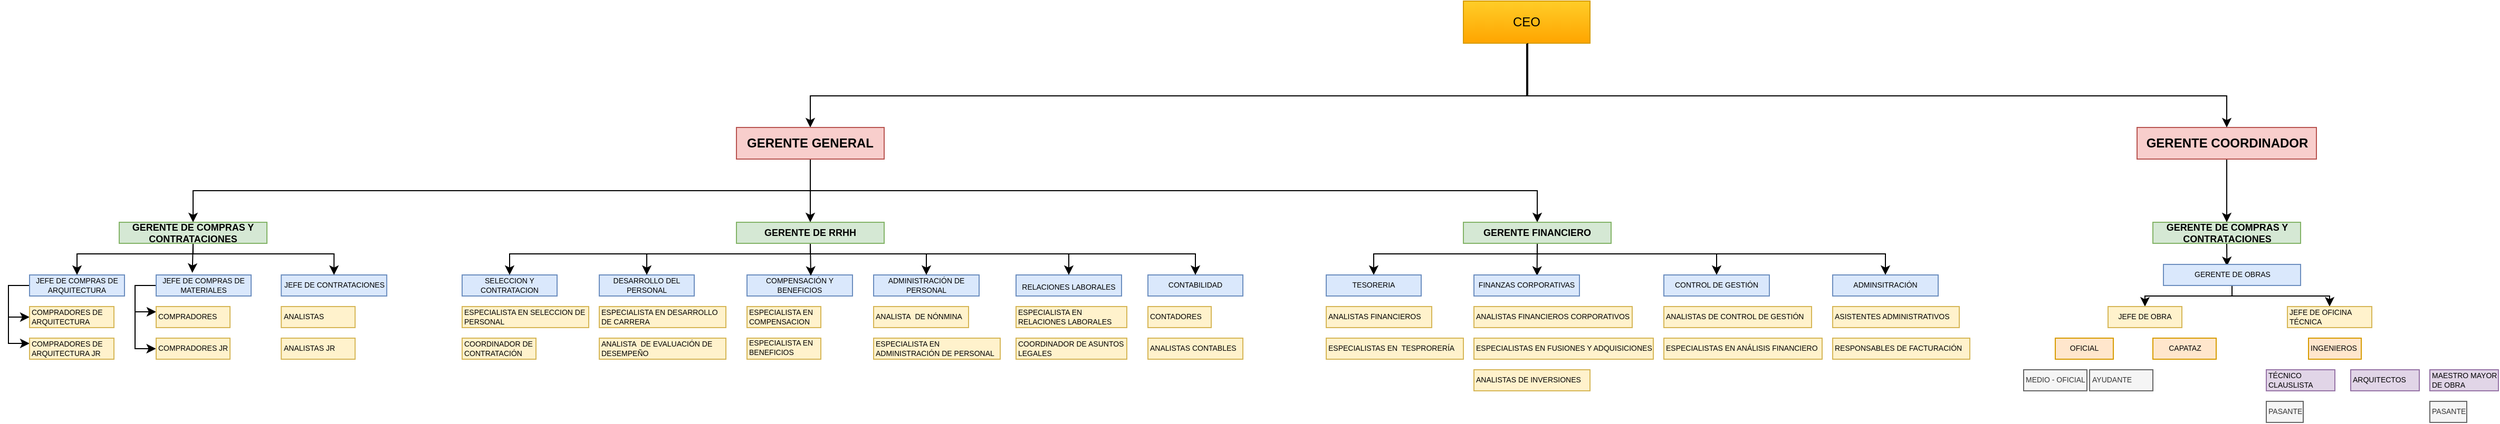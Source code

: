 <mxfile version="21.1.8" type="github">
  <diagram name="Página-1" id="nv5Yr2998YmF79Q2P6Mi">
    <mxGraphModel dx="2919" dy="902" grid="1" gridSize="10" guides="1" tooltips="1" connect="1" arrows="1" fold="1" page="1" pageScale="1" pageWidth="1169" pageHeight="827" math="0" shadow="0">
      <root>
        <mxCell id="0" />
        <mxCell id="1" parent="0" />
        <mxCell id="Y3jGNLzNcSAmYx73lSCt-1" style="edgeStyle=orthogonalEdgeStyle;rounded=0;orthogonalLoop=1;jettySize=auto;html=1;exitX=0.5;exitY=1;exitDx=0;exitDy=0;entryX=0.5;entryY=0;entryDx=0;entryDy=0;" parent="1" source="Y3jGNLzNcSAmYx73lSCt-3" target="Y3jGNLzNcSAmYx73lSCt-7" edge="1">
          <mxGeometry relative="1" as="geometry">
            <mxPoint x="580" y="120" as="sourcePoint" />
            <mxPoint x="90" y="40" as="targetPoint" />
            <Array as="points">
              <mxPoint x="779" y="100" />
              <mxPoint x="100" y="100" />
            </Array>
          </mxGeometry>
        </mxCell>
        <mxCell id="Y3jGNLzNcSAmYx73lSCt-3" value="CEO" style="rounded=0;whiteSpace=wrap;html=1;fillColor=#ffcd28;gradientColor=#ffa500;strokeColor=#d79b00;" parent="1" vertex="1">
          <mxGeometry x="719" y="10" width="120" height="40" as="geometry" />
        </mxCell>
        <mxCell id="Y3jGNLzNcSAmYx73lSCt-121" style="edgeStyle=orthogonalEdgeStyle;rounded=0;orthogonalLoop=1;jettySize=auto;html=1;exitX=0.5;exitY=1;exitDx=0;exitDy=0;entryX=0.5;entryY=0;entryDx=0;entryDy=0;" parent="1" source="Y3jGNLzNcSAmYx73lSCt-5" target="Y3jGNLzNcSAmYx73lSCt-79" edge="1">
          <mxGeometry relative="1" as="geometry" />
        </mxCell>
        <mxCell id="Y3jGNLzNcSAmYx73lSCt-5" value="GERENTE COORDINADOR" style="rounded=0;whiteSpace=wrap;html=1;fillColor=#f8cecc;strokeColor=#b85450;fontStyle=1;" parent="1" vertex="1">
          <mxGeometry x="1357.5" y="130" width="170" height="30" as="geometry" />
        </mxCell>
        <mxCell id="Y3jGNLzNcSAmYx73lSCt-99" value="" style="edgeStyle=orthogonalEdgeStyle;rounded=0;hachureGap=4;orthogonalLoop=1;jettySize=auto;html=1;fontFamily=Architects Daughter;fontSource=https%3A%2F%2Ffonts.googleapis.com%2Fcss%3Ffamily%3DArchitects%2BDaughter;fontSize=16;" parent="1" source="Y3jGNLzNcSAmYx73lSCt-7" target="Y3jGNLzNcSAmYx73lSCt-39" edge="1">
          <mxGeometry relative="1" as="geometry" />
        </mxCell>
        <mxCell id="Y3jGNLzNcSAmYx73lSCt-101" style="edgeStyle=orthogonalEdgeStyle;rounded=0;hachureGap=4;orthogonalLoop=1;jettySize=auto;html=1;exitX=0.5;exitY=1;exitDx=0;exitDy=0;entryX=0.5;entryY=0;entryDx=0;entryDy=0;fontFamily=Architects Daughter;fontSource=https%3A%2F%2Ffonts.googleapis.com%2Fcss%3Ffamily%3DArchitects%2BDaughter;fontSize=16;" parent="1" source="Y3jGNLzNcSAmYx73lSCt-7" target="Y3jGNLzNcSAmYx73lSCt-9" edge="1">
          <mxGeometry relative="1" as="geometry">
            <Array as="points">
              <mxPoint x="100" y="190" />
              <mxPoint x="789" y="190" />
            </Array>
          </mxGeometry>
        </mxCell>
        <mxCell id="Y3jGNLzNcSAmYx73lSCt-102" style="edgeStyle=orthogonalEdgeStyle;rounded=0;hachureGap=4;orthogonalLoop=1;jettySize=auto;html=1;exitX=0.5;exitY=1;exitDx=0;exitDy=0;entryX=0.5;entryY=0;entryDx=0;entryDy=0;fontFamily=Architects Daughter;fontSource=https%3A%2F%2Ffonts.googleapis.com%2Fcss%3Ffamily%3DArchitects%2BDaughter;fontSize=16;" parent="1" source="Y3jGNLzNcSAmYx73lSCt-7" target="Y3jGNLzNcSAmYx73lSCt-48" edge="1">
          <mxGeometry relative="1" as="geometry">
            <Array as="points">
              <mxPoint x="100" y="190" />
              <mxPoint x="-485" y="190" />
            </Array>
          </mxGeometry>
        </mxCell>
        <mxCell id="Y3jGNLzNcSAmYx73lSCt-7" value="&lt;font style=&quot;font-size: 12px;&quot;&gt;GERENTE GENERAL&lt;/font&gt;" style="rounded=0;whiteSpace=wrap;html=1;fillColor=#f8cecc;strokeColor=#b85450;fontStyle=1;fontSize=12;" parent="1" vertex="1">
          <mxGeometry x="30" y="130" width="140" height="30" as="geometry" />
        </mxCell>
        <mxCell id="Y3jGNLzNcSAmYx73lSCt-113" style="edgeStyle=orthogonalEdgeStyle;rounded=0;hachureGap=4;orthogonalLoop=1;jettySize=auto;html=1;exitX=0.5;exitY=1;exitDx=0;exitDy=0;entryX=0.598;entryY=0.041;entryDx=0;entryDy=0;entryPerimeter=0;fontFamily=Architects Daughter;fontSource=https%3A%2F%2Ffonts.googleapis.com%2Fcss%3Ffamily%3DArchitects%2BDaughter;fontSize=16;" parent="1" source="Y3jGNLzNcSAmYx73lSCt-9" target="Y3jGNLzNcSAmYx73lSCt-14" edge="1">
          <mxGeometry relative="1" as="geometry" />
        </mxCell>
        <mxCell id="Y3jGNLzNcSAmYx73lSCt-114" style="edgeStyle=orthogonalEdgeStyle;rounded=0;hachureGap=4;orthogonalLoop=1;jettySize=auto;html=1;exitX=0.5;exitY=1;exitDx=0;exitDy=0;entryX=0.5;entryY=0;entryDx=0;entryDy=0;fontFamily=Architects Daughter;fontSource=https%3A%2F%2Ffonts.googleapis.com%2Fcss%3Ffamily%3DArchitects%2BDaughter;fontSize=16;" parent="1" source="Y3jGNLzNcSAmYx73lSCt-9" target="Y3jGNLzNcSAmYx73lSCt-11" edge="1">
          <mxGeometry relative="1" as="geometry">
            <Array as="points">
              <mxPoint x="789" y="250" />
              <mxPoint x="634" y="250" />
            </Array>
          </mxGeometry>
        </mxCell>
        <mxCell id="Y3jGNLzNcSAmYx73lSCt-115" style="edgeStyle=orthogonalEdgeStyle;rounded=0;hachureGap=4;orthogonalLoop=1;jettySize=auto;html=1;exitX=0.5;exitY=1;exitDx=0;exitDy=0;entryX=0.5;entryY=0;entryDx=0;entryDy=0;fontFamily=Architects Daughter;fontSource=https%3A%2F%2Ffonts.googleapis.com%2Fcss%3Ffamily%3DArchitects%2BDaughter;fontSize=16;" parent="1" source="Y3jGNLzNcSAmYx73lSCt-9" target="Y3jGNLzNcSAmYx73lSCt-20" edge="1">
          <mxGeometry relative="1" as="geometry">
            <Array as="points">
              <mxPoint x="789" y="250" />
              <mxPoint x="959" y="250" />
            </Array>
          </mxGeometry>
        </mxCell>
        <mxCell id="Y3jGNLzNcSAmYx73lSCt-116" style="edgeStyle=orthogonalEdgeStyle;rounded=0;hachureGap=4;orthogonalLoop=1;jettySize=auto;html=1;exitX=0.5;exitY=1;exitDx=0;exitDy=0;entryX=0.5;entryY=0;entryDx=0;entryDy=0;fontFamily=Architects Daughter;fontSource=https%3A%2F%2Ffonts.googleapis.com%2Fcss%3Ffamily%3DArchitects%2BDaughter;fontSize=16;" parent="1" source="Y3jGNLzNcSAmYx73lSCt-9" target="Y3jGNLzNcSAmYx73lSCt-21" edge="1">
          <mxGeometry relative="1" as="geometry">
            <Array as="points">
              <mxPoint x="789" y="250" />
              <mxPoint x="1119" y="250" />
            </Array>
          </mxGeometry>
        </mxCell>
        <mxCell id="Y3jGNLzNcSAmYx73lSCt-9" value="&lt;font style=&quot;font-size: 9px;&quot;&gt;GERENTE FINANCIERO&lt;/font&gt;" style="rounded=0;whiteSpace=wrap;html=1;fontStyle=1;fillColor=#d5e8d4;strokeColor=#82b366;fontSize=9;" parent="1" vertex="1">
          <mxGeometry x="719" y="220" width="140" height="20" as="geometry" />
        </mxCell>
        <mxCell id="Y3jGNLzNcSAmYx73lSCt-10" value="&lt;font style=&quot;font-size: 7px;&quot;&gt;CONTABILIDAD&lt;/font&gt;" style="rounded=0;whiteSpace=wrap;html=1;fontSize=7;fillColor=#dae8fc;strokeColor=#6c8ebf;" parent="1" vertex="1">
          <mxGeometry x="420" y="270" width="90" height="20" as="geometry" />
        </mxCell>
        <mxCell id="Y3jGNLzNcSAmYx73lSCt-11" value="&lt;font style=&quot;font-size: 7px;&quot;&gt;TESORERIA&lt;/font&gt;" style="rounded=0;whiteSpace=wrap;html=1;verticalAlign=middle;fontSize=7;fillColor=#dae8fc;strokeColor=#6c8ebf;" parent="1" vertex="1">
          <mxGeometry x="589" y="270" width="90" height="20" as="geometry" />
        </mxCell>
        <mxCell id="Y3jGNLzNcSAmYx73lSCt-12" value="&lt;font style=&quot;font-size: 7px;&quot;&gt;ANALISTAS FINANCIEROS&lt;/font&gt;" style="rounded=0;whiteSpace=wrap;html=1;align=left;verticalAlign=middle;fontSize=7;fillColor=#fff2cc;strokeColor=#d6b656;" parent="1" vertex="1">
          <mxGeometry x="589" y="300" width="100" height="20" as="geometry" />
        </mxCell>
        <mxCell id="Y3jGNLzNcSAmYx73lSCt-13" value="&lt;span style=&quot;font-size: 7px;&quot;&gt;ESPECIALISTAS EN&amp;nbsp; TESPRORERÍA&lt;/span&gt;" style="rounded=0;whiteSpace=wrap;html=1;align=left;verticalAlign=middle;fontSize=7;fillColor=#fff2cc;strokeColor=#d6b656;" parent="1" vertex="1">
          <mxGeometry x="589" y="330" width="130" height="20" as="geometry" />
        </mxCell>
        <mxCell id="Y3jGNLzNcSAmYx73lSCt-14" value="&lt;font style=&quot;font-size: 7px;&quot;&gt;FINANZAS CORPORATIVAS&lt;/font&gt;" style="rounded=0;whiteSpace=wrap;html=1;verticalAlign=middle;fontSize=7;fillColor=#dae8fc;strokeColor=#6c8ebf;" parent="1" vertex="1">
          <mxGeometry x="729" y="270" width="100" height="20" as="geometry" />
        </mxCell>
        <mxCell id="Y3jGNLzNcSAmYx73lSCt-15" value="&lt;font style=&quot;font-size: 7px;&quot;&gt;ANALISTAS CONTABLES&lt;/font&gt;" style="rounded=0;whiteSpace=wrap;html=1;align=left;fontSize=7;fillColor=#fff2cc;strokeColor=#d6b656;" parent="1" vertex="1">
          <mxGeometry x="420" y="330" width="90" height="20" as="geometry" />
        </mxCell>
        <mxCell id="Y3jGNLzNcSAmYx73lSCt-16" value="&lt;font style=&quot;font-size: 7px;&quot;&gt;CONTADORES&lt;/font&gt;" style="rounded=0;whiteSpace=wrap;html=1;align=left;fontSize=7;fillColor=#fff2cc;strokeColor=#d6b656;" parent="1" vertex="1">
          <mxGeometry x="420" y="300" width="60" height="20" as="geometry" />
        </mxCell>
        <mxCell id="Y3jGNLzNcSAmYx73lSCt-17" value="&lt;font style=&quot;font-size: 7px;&quot;&gt;ANALISTAS FINANCIEROS CORPORATIVOS&lt;/font&gt;" style="rounded=0;whiteSpace=wrap;html=1;align=left;verticalAlign=middle;fontSize=7;fillColor=#fff2cc;strokeColor=#d6b656;" parent="1" vertex="1">
          <mxGeometry x="729" y="300" width="150" height="20" as="geometry" />
        </mxCell>
        <mxCell id="Y3jGNLzNcSAmYx73lSCt-18" value="&lt;font style=&quot;font-size: 7px;&quot;&gt;ANALISTAS DE INVERSIONES&lt;/font&gt;" style="rounded=0;whiteSpace=wrap;html=1;align=left;fontSize=7;fillColor=#fff2cc;strokeColor=#d6b656;" parent="1" vertex="1">
          <mxGeometry x="729" y="360" width="110" height="20" as="geometry" />
        </mxCell>
        <mxCell id="Y3jGNLzNcSAmYx73lSCt-19" value="&lt;font style=&quot;font-size: 7px;&quot;&gt;ESPECIALISTAS EN FUSIONES Y ADQUISICIONES&lt;/font&gt;" style="rounded=0;whiteSpace=wrap;html=1;align=left;verticalAlign=middle;fontSize=7;fillColor=#fff2cc;strokeColor=#d6b656;" parent="1" vertex="1">
          <mxGeometry x="729" y="330" width="170" height="20" as="geometry" />
        </mxCell>
        <mxCell id="Y3jGNLzNcSAmYx73lSCt-20" value="&lt;font style=&quot;font-size: 7px;&quot;&gt;CONTROL DE GESTIÓN&lt;/font&gt;" style="rounded=0;whiteSpace=wrap;html=1;verticalAlign=middle;fontSize=7;fillColor=#dae8fc;strokeColor=#6c8ebf;" parent="1" vertex="1">
          <mxGeometry x="909" y="270" width="100" height="20" as="geometry" />
        </mxCell>
        <mxCell id="Y3jGNLzNcSAmYx73lSCt-21" value="&lt;font style=&quot;font-size: 7px;&quot;&gt;ADMINSITRACIÓN&lt;/font&gt;" style="rounded=0;whiteSpace=wrap;html=1;fontSize=7;fillColor=#dae8fc;strokeColor=#6c8ebf;" parent="1" vertex="1">
          <mxGeometry x="1069" y="270" width="100" height="20" as="geometry" />
        </mxCell>
        <mxCell id="Y3jGNLzNcSAmYx73lSCt-22" value="&lt;font style=&quot;font-size: 7px;&quot;&gt;ANALISTAS DE CONTROL DE GESTIÓN&lt;/font&gt;" style="rounded=0;whiteSpace=wrap;html=1;align=left;verticalAlign=middle;fontSize=7;fillColor=#fff2cc;strokeColor=#d6b656;" parent="1" vertex="1">
          <mxGeometry x="909" y="300" width="140" height="20" as="geometry" />
        </mxCell>
        <mxCell id="Y3jGNLzNcSAmYx73lSCt-23" value="&lt;span style=&quot;font-size: 7px;&quot;&gt;ESPECIALISTAS EN ANÁLISIS FINANCIERO&lt;/span&gt;" style="rounded=0;whiteSpace=wrap;html=1;align=left;verticalAlign=middle;fontSize=7;fillColor=#fff2cc;strokeColor=#d6b656;" parent="1" vertex="1">
          <mxGeometry x="909" y="330" width="150" height="20" as="geometry" />
        </mxCell>
        <mxCell id="Y3jGNLzNcSAmYx73lSCt-24" value="&lt;font style=&quot;font-size: 7px;&quot;&gt;SELECCION Y CONTRATACION&lt;/font&gt;" style="rounded=0;whiteSpace=wrap;html=1;fontSize=7;fillColor=#dae8fc;strokeColor=#6c8ebf;" parent="1" vertex="1">
          <mxGeometry x="-230" y="270" width="90" height="20" as="geometry" />
        </mxCell>
        <mxCell id="Y3jGNLzNcSAmYx73lSCt-25" value="&lt;font style=&quot;font-size: 7px;&quot;&gt;DESARROLLO DEL PERSONAL&lt;/font&gt;" style="rounded=0;whiteSpace=wrap;html=1;fontSize=7;fillColor=#dae8fc;strokeColor=#6c8ebf;" parent="1" vertex="1">
          <mxGeometry x="-100" y="270" width="90" height="20" as="geometry" />
        </mxCell>
        <mxCell id="Y3jGNLzNcSAmYx73lSCt-26" value="&lt;font style=&quot;font-size: 7px;&quot;&gt;COMPENSACIÓN Y BENEFICIOS&lt;/font&gt;" style="rounded=0;whiteSpace=wrap;html=1;fontSize=7;fillColor=#dae8fc;strokeColor=#6c8ebf;" parent="1" vertex="1">
          <mxGeometry x="40" y="270" width="100" height="20" as="geometry" />
        </mxCell>
        <mxCell id="Y3jGNLzNcSAmYx73lSCt-27" value="&lt;font style=&quot;font-size: 7px;&quot;&gt;COORDINADOR DE CONTRATACIÓN&lt;/font&gt;" style="rounded=0;whiteSpace=wrap;html=1;align=left;verticalAlign=middle;fontSize=7;fillColor=#fff2cc;strokeColor=#d6b656;" parent="1" vertex="1">
          <mxGeometry x="-230" y="330" width="70" height="20" as="geometry" />
        </mxCell>
        <mxCell id="Y3jGNLzNcSAmYx73lSCt-28" value="&lt;font style=&quot;font-size: 7px;&quot;&gt;ESPECIALISTA EN SELECCION DE PERSONAL&lt;/font&gt;" style="rounded=0;whiteSpace=wrap;html=1;align=left;verticalAlign=middle;fontSize=7;fillColor=#fff2cc;strokeColor=#d6b656;" parent="1" vertex="1">
          <mxGeometry x="-230" y="300" width="120" height="20" as="geometry" />
        </mxCell>
        <mxCell id="Y3jGNLzNcSAmYx73lSCt-29" value="&lt;font style=&quot;font-size: 7px;&quot;&gt;ADMINISTRACIÓN DE PERSONAL&lt;/font&gt;" style="rounded=0;whiteSpace=wrap;html=1;fontSize=7;fillColor=#dae8fc;strokeColor=#6c8ebf;" parent="1" vertex="1">
          <mxGeometry x="160" y="270" width="100" height="20" as="geometry" />
        </mxCell>
        <mxCell id="Y3jGNLzNcSAmYx73lSCt-30" value="&lt;font style=&quot;font-size: 7px;&quot;&gt;RELACIONES LABORALES&lt;/font&gt;" style="rounded=0;whiteSpace=wrap;html=1;fillColor=#dae8fc;strokeColor=#6c8ebf;" parent="1" vertex="1">
          <mxGeometry x="295" y="270" width="100" height="20" as="geometry" />
        </mxCell>
        <mxCell id="Y3jGNLzNcSAmYx73lSCt-31" value="&lt;span style=&quot;font-size: 7px;&quot;&gt;ESPECIALISTA EN ADMINISTRACIÓN DE PERSONAL&lt;/span&gt;" style="rounded=0;whiteSpace=wrap;html=1;align=left;verticalAlign=middle;fontSize=7;fillColor=#fff2cc;strokeColor=#d6b656;" parent="1" vertex="1">
          <mxGeometry x="160" y="330" width="120" height="20" as="geometry" />
        </mxCell>
        <mxCell id="Y3jGNLzNcSAmYx73lSCt-32" value="&lt;font style=&quot;font-size: 7px;&quot;&gt;ESPECIALISTA EN RELACIONES LABORALES&lt;/font&gt;" style="rounded=0;whiteSpace=wrap;html=1;align=left;verticalAlign=middle;fontSize=7;fillColor=#fff2cc;strokeColor=#d6b656;" parent="1" vertex="1">
          <mxGeometry x="295" y="300" width="105" height="20" as="geometry" />
        </mxCell>
        <mxCell id="Y3jGNLzNcSAmYx73lSCt-33" value="&lt;font style=&quot;font-size: 7px;&quot;&gt;COORDINADOR DE ASUNTOS LEGALES&lt;/font&gt;" style="rounded=0;whiteSpace=wrap;html=1;align=left;verticalAlign=middle;fontSize=7;fillColor=#fff2cc;strokeColor=#d6b656;" parent="1" vertex="1">
          <mxGeometry x="295" y="330" width="105" height="20" as="geometry" />
        </mxCell>
        <mxCell id="Y3jGNLzNcSAmYx73lSCt-34" value="&lt;font style=&quot;font-size: 7px;&quot;&gt;ESPECIALISTA EN DESARROLLO DE CARRERA&lt;/font&gt;" style="rounded=0;whiteSpace=wrap;html=1;align=left;verticalAlign=middle;fontSize=7;fillColor=#fff2cc;strokeColor=#d6b656;" parent="1" vertex="1">
          <mxGeometry x="-100" y="300" width="120" height="20" as="geometry" />
        </mxCell>
        <mxCell id="Y3jGNLzNcSAmYx73lSCt-35" value="&lt;font style=&quot;font-size: 7px;&quot;&gt;ANALISTA&amp;nbsp; DE EVALUACIÓN DE DESEMPEÑO&lt;br&gt;&lt;/font&gt;" style="rounded=0;whiteSpace=wrap;html=1;align=left;verticalAlign=middle;fontSize=7;fillColor=#fff2cc;strokeColor=#d6b656;" parent="1" vertex="1">
          <mxGeometry x="-100" y="330" width="120" height="20" as="geometry" />
        </mxCell>
        <mxCell id="Y3jGNLzNcSAmYx73lSCt-36" value="&lt;font style=&quot;font-size: 7px;&quot;&gt;ESPECIALISTA EN BENEFICIOS&lt;br&gt;&lt;/font&gt;" style="rounded=0;whiteSpace=wrap;html=1;align=left;verticalAlign=bottom;fontSize=7;fillColor=#fff2cc;strokeColor=#d6b656;" parent="1" vertex="1">
          <mxGeometry x="40" y="330" width="70" height="20" as="geometry" />
        </mxCell>
        <mxCell id="Y3jGNLzNcSAmYx73lSCt-37" value="&lt;font style=&quot;font-size: 7px;&quot;&gt;ESPECIALISTA EN&amp;nbsp; COMPENSACION&lt;br&gt;&lt;/font&gt;" style="rounded=0;whiteSpace=wrap;html=1;align=left;verticalAlign=middle;fontSize=7;fillColor=#fff2cc;strokeColor=#d6b656;" parent="1" vertex="1">
          <mxGeometry x="40" y="300" width="70" height="20" as="geometry" />
        </mxCell>
        <mxCell id="Y3jGNLzNcSAmYx73lSCt-38" value="&lt;font style=&quot;font-size: 7px;&quot;&gt;ANALISTA&amp;nbsp; DE NÓNMINA&lt;br&gt;&lt;/font&gt;" style="rounded=0;whiteSpace=wrap;html=1;align=left;verticalAlign=middle;fontSize=7;fillColor=#fff2cc;strokeColor=#d6b656;" parent="1" vertex="1">
          <mxGeometry x="160" y="300" width="90" height="20" as="geometry" />
        </mxCell>
        <mxCell id="Y3jGNLzNcSAmYx73lSCt-106" style="edgeStyle=orthogonalEdgeStyle;rounded=0;hachureGap=4;orthogonalLoop=1;jettySize=auto;html=1;exitX=0.5;exitY=1;exitDx=0;exitDy=0;entryX=0.5;entryY=0;entryDx=0;entryDy=0;fontFamily=Architects Daughter;fontSource=https%3A%2F%2Ffonts.googleapis.com%2Fcss%3Ffamily%3DArchitects%2BDaughter;fontSize=16;" parent="1" source="Y3jGNLzNcSAmYx73lSCt-39" target="Y3jGNLzNcSAmYx73lSCt-24" edge="1">
          <mxGeometry relative="1" as="geometry">
            <Array as="points">
              <mxPoint x="100" y="250" />
              <mxPoint x="-185" y="250" />
            </Array>
          </mxGeometry>
        </mxCell>
        <mxCell id="Y3jGNLzNcSAmYx73lSCt-107" style="edgeStyle=orthogonalEdgeStyle;rounded=0;hachureGap=4;orthogonalLoop=1;jettySize=auto;html=1;exitX=0.5;exitY=1;exitDx=0;exitDy=0;entryX=0.5;entryY=0;entryDx=0;entryDy=0;fontFamily=Architects Daughter;fontSource=https%3A%2F%2Ffonts.googleapis.com%2Fcss%3Ffamily%3DArchitects%2BDaughter;fontSize=16;" parent="1" source="Y3jGNLzNcSAmYx73lSCt-39" target="Y3jGNLzNcSAmYx73lSCt-25" edge="1">
          <mxGeometry relative="1" as="geometry">
            <Array as="points">
              <mxPoint x="100" y="250" />
              <mxPoint x="-55" y="250" />
            </Array>
          </mxGeometry>
        </mxCell>
        <mxCell id="Y3jGNLzNcSAmYx73lSCt-110" style="edgeStyle=orthogonalEdgeStyle;rounded=0;hachureGap=4;orthogonalLoop=1;jettySize=auto;html=1;exitX=0.5;exitY=1;exitDx=0;exitDy=0;entryX=0.5;entryY=0;entryDx=0;entryDy=0;fontFamily=Architects Daughter;fontSource=https%3A%2F%2Ffonts.googleapis.com%2Fcss%3Ffamily%3DArchitects%2BDaughter;fontSize=16;" parent="1" source="Y3jGNLzNcSAmYx73lSCt-39" target="Y3jGNLzNcSAmYx73lSCt-29" edge="1">
          <mxGeometry relative="1" as="geometry">
            <Array as="points">
              <mxPoint x="100" y="250" />
              <mxPoint x="210" y="250" />
            </Array>
          </mxGeometry>
        </mxCell>
        <mxCell id="Y3jGNLzNcSAmYx73lSCt-118" style="edgeStyle=orthogonalEdgeStyle;rounded=0;orthogonalLoop=1;jettySize=auto;html=1;exitX=0.5;exitY=1;exitDx=0;exitDy=0;entryX=0.605;entryY=0.04;entryDx=0;entryDy=0;entryPerimeter=0;" parent="1" source="Y3jGNLzNcSAmYx73lSCt-39" target="Y3jGNLzNcSAmYx73lSCt-26" edge="1">
          <mxGeometry relative="1" as="geometry" />
        </mxCell>
        <mxCell id="Y3jGNLzNcSAmYx73lSCt-119" style="edgeStyle=orthogonalEdgeStyle;rounded=0;orthogonalLoop=1;jettySize=auto;html=1;exitX=0.5;exitY=1;exitDx=0;exitDy=0;entryX=0.5;entryY=0;entryDx=0;entryDy=0;" parent="1" source="Y3jGNLzNcSAmYx73lSCt-39" target="Y3jGNLzNcSAmYx73lSCt-30" edge="1">
          <mxGeometry relative="1" as="geometry">
            <Array as="points">
              <mxPoint x="100" y="250" />
              <mxPoint x="345" y="250" />
            </Array>
          </mxGeometry>
        </mxCell>
        <mxCell id="Y3jGNLzNcSAmYx73lSCt-120" style="edgeStyle=orthogonalEdgeStyle;rounded=0;orthogonalLoop=1;jettySize=auto;html=1;exitX=0.5;exitY=1;exitDx=0;exitDy=0;" parent="1" source="Y3jGNLzNcSAmYx73lSCt-39" target="Y3jGNLzNcSAmYx73lSCt-10" edge="1">
          <mxGeometry relative="1" as="geometry">
            <Array as="points">
              <mxPoint x="100" y="250" />
              <mxPoint x="465" y="250" />
            </Array>
          </mxGeometry>
        </mxCell>
        <mxCell id="Y3jGNLzNcSAmYx73lSCt-39" value="&lt;font style=&quot;font-size: 9px;&quot;&gt;GERENTE DE RRHH&lt;/font&gt;" style="rounded=0;whiteSpace=wrap;html=1;fontStyle=1;fillColor=#d5e8d4;strokeColor=#82b366;fontSize=9;" parent="1" vertex="1">
          <mxGeometry x="30" y="220" width="140" height="20" as="geometry" />
        </mxCell>
        <mxCell id="Y3jGNLzNcSAmYx73lSCt-126" style="edgeStyle=orthogonalEdgeStyle;rounded=0;orthogonalLoop=1;jettySize=auto;html=1;entryX=0;entryY=0.5;entryDx=0;entryDy=0;" parent="1" target="Y3jGNLzNcSAmYx73lSCt-43" edge="1">
          <mxGeometry relative="1" as="geometry">
            <mxPoint x="-660" y="310" as="targetPoint" />
            <mxPoint x="-630" y="280" as="sourcePoint" />
            <Array as="points">
              <mxPoint x="-660" y="280" />
              <mxPoint x="-660" y="310" />
            </Array>
          </mxGeometry>
        </mxCell>
        <mxCell id="Y3jGNLzNcSAmYx73lSCt-127" style="edgeStyle=orthogonalEdgeStyle;rounded=0;orthogonalLoop=1;jettySize=auto;html=1;exitX=0;exitY=0.5;exitDx=0;exitDy=0;entryX=0;entryY=0.25;entryDx=0;entryDy=0;" parent="1" source="Y3jGNLzNcSAmYx73lSCt-40" target="Y3jGNLzNcSAmYx73lSCt-49" edge="1">
          <mxGeometry relative="1" as="geometry">
            <mxPoint x="-660" y="340" as="targetPoint" />
          </mxGeometry>
        </mxCell>
        <mxCell id="Y3jGNLzNcSAmYx73lSCt-40" value="&lt;font style=&quot;font-size: 7px;&quot;&gt;JEFE DE COMPRAS DE ARQUITECTURA&lt;/font&gt;" style="rounded=0;whiteSpace=wrap;html=1;fontSize=7;fillColor=#dae8fc;strokeColor=#6c8ebf;" parent="1" vertex="1">
          <mxGeometry x="-640" y="270" width="90" height="20" as="geometry" />
        </mxCell>
        <mxCell id="Y3jGNLzNcSAmYx73lSCt-128" style="edgeStyle=orthogonalEdgeStyle;rounded=0;orthogonalLoop=1;jettySize=auto;html=1;exitX=0;exitY=0.5;exitDx=0;exitDy=0;entryX=0;entryY=0.25;entryDx=0;entryDy=0;" parent="1" source="Y3jGNLzNcSAmYx73lSCt-41" target="Y3jGNLzNcSAmYx73lSCt-44" edge="1">
          <mxGeometry relative="1" as="geometry">
            <mxPoint x="-540" y="310" as="targetPoint" />
            <Array as="points">
              <mxPoint x="-540" y="280" />
              <mxPoint x="-540" y="305" />
            </Array>
          </mxGeometry>
        </mxCell>
        <mxCell id="Y3jGNLzNcSAmYx73lSCt-129" style="edgeStyle=orthogonalEdgeStyle;rounded=0;orthogonalLoop=1;jettySize=auto;html=1;exitX=0;exitY=0.5;exitDx=0;exitDy=0;" parent="1" source="Y3jGNLzNcSAmYx73lSCt-41" edge="1">
          <mxGeometry relative="1" as="geometry">
            <mxPoint x="-520.194" y="340" as="targetPoint" />
            <Array as="points">
              <mxPoint x="-540" y="280" />
              <mxPoint x="-540" y="340" />
            </Array>
          </mxGeometry>
        </mxCell>
        <mxCell id="Y3jGNLzNcSAmYx73lSCt-41" value="&lt;font style=&quot;font-size: 7px;&quot;&gt;JEFE DE COMPRAS DE MATERIALES&lt;/font&gt;" style="rounded=0;whiteSpace=wrap;html=1;fontSize=7;fillColor=#dae8fc;strokeColor=#6c8ebf;" parent="1" vertex="1">
          <mxGeometry x="-520" y="270" width="90" height="20" as="geometry" />
        </mxCell>
        <mxCell id="Y3jGNLzNcSAmYx73lSCt-42" value="&lt;font style=&quot;font-size: 7px;&quot;&gt;JEFE DE CONTRATACIONES&lt;/font&gt;" style="rounded=0;whiteSpace=wrap;html=1;fontSize=7;fillColor=#dae8fc;strokeColor=#6c8ebf;" parent="1" vertex="1">
          <mxGeometry x="-401.43" y="270" width="100" height="20" as="geometry" />
        </mxCell>
        <mxCell id="Y3jGNLzNcSAmYx73lSCt-43" value="&lt;font style=&quot;font-size: 7px;&quot;&gt;COMPRADORES DE ARQUITECTURA&lt;/font&gt;" style="rounded=0;whiteSpace=wrap;html=1;align=left;verticalAlign=middle;fontSize=7;fillColor=#fff2cc;strokeColor=#d6b656;" parent="1" vertex="1">
          <mxGeometry x="-640" y="300" width="80" height="20" as="geometry" />
        </mxCell>
        <mxCell id="Y3jGNLzNcSAmYx73lSCt-44" value="&lt;font style=&quot;font-size: 7px;&quot;&gt;COMPRADORES&amp;nbsp;&lt;/font&gt;" style="rounded=0;whiteSpace=wrap;html=1;align=left;verticalAlign=middle;fontSize=7;fillColor=#fff2cc;strokeColor=#d6b656;" parent="1" vertex="1">
          <mxGeometry x="-520" y="300" width="70" height="20" as="geometry" />
        </mxCell>
        <mxCell id="Y3jGNLzNcSAmYx73lSCt-45" value="&lt;font style=&quot;font-size: 7px;&quot;&gt;COMPRADORES JR&lt;br&gt;&lt;/font&gt;" style="rounded=0;whiteSpace=wrap;html=1;align=left;verticalAlign=middle;fontSize=7;fillColor=#fff2cc;strokeColor=#d6b656;" parent="1" vertex="1">
          <mxGeometry x="-520" y="330" width="70" height="20" as="geometry" />
        </mxCell>
        <mxCell id="Y3jGNLzNcSAmYx73lSCt-46" value="&lt;font style=&quot;font-size: 7px;&quot;&gt;ANALISTAS JR&lt;br&gt;&lt;/font&gt;" style="rounded=0;whiteSpace=wrap;html=1;align=left;verticalAlign=middle;fontSize=7;fillColor=#fff2cc;strokeColor=#d6b656;" parent="1" vertex="1">
          <mxGeometry x="-401.43" y="330" width="70" height="20" as="geometry" />
        </mxCell>
        <mxCell id="Y3jGNLzNcSAmYx73lSCt-47" value="&lt;font style=&quot;font-size: 7px;&quot;&gt;ANALISTAS&lt;br&gt;&lt;/font&gt;" style="rounded=0;whiteSpace=wrap;html=1;align=left;verticalAlign=middle;fontSize=7;fillColor=#fff2cc;strokeColor=#d6b656;" parent="1" vertex="1">
          <mxGeometry x="-401.43" y="300" width="70" height="20" as="geometry" />
        </mxCell>
        <mxCell id="Y3jGNLzNcSAmYx73lSCt-103" style="edgeStyle=orthogonalEdgeStyle;rounded=0;hachureGap=4;orthogonalLoop=1;jettySize=auto;html=1;exitX=0.5;exitY=1;exitDx=0;exitDy=0;entryX=0.381;entryY=-0.1;entryDx=0;entryDy=0;entryPerimeter=0;fontFamily=Architects Daughter;fontSource=https%3A%2F%2Ffonts.googleapis.com%2Fcss%3Ffamily%3DArchitects%2BDaughter;fontSize=16;" parent="1" source="Y3jGNLzNcSAmYx73lSCt-48" target="Y3jGNLzNcSAmYx73lSCt-41" edge="1">
          <mxGeometry relative="1" as="geometry" />
        </mxCell>
        <mxCell id="Y3jGNLzNcSAmYx73lSCt-104" style="edgeStyle=orthogonalEdgeStyle;rounded=0;hachureGap=4;orthogonalLoop=1;jettySize=auto;html=1;exitX=0.5;exitY=1;exitDx=0;exitDy=0;entryX=0.5;entryY=0;entryDx=0;entryDy=0;fontFamily=Architects Daughter;fontSource=https%3A%2F%2Ffonts.googleapis.com%2Fcss%3Ffamily%3DArchitects%2BDaughter;fontSize=16;" parent="1" source="Y3jGNLzNcSAmYx73lSCt-48" target="Y3jGNLzNcSAmYx73lSCt-42" edge="1">
          <mxGeometry relative="1" as="geometry">
            <Array as="points">
              <mxPoint x="-485" y="250" />
              <mxPoint x="-351" y="250" />
            </Array>
          </mxGeometry>
        </mxCell>
        <mxCell id="Y3jGNLzNcSAmYx73lSCt-105" style="edgeStyle=orthogonalEdgeStyle;rounded=0;hachureGap=4;orthogonalLoop=1;jettySize=auto;html=1;exitX=0.5;exitY=1;exitDx=0;exitDy=0;entryX=0.5;entryY=0;entryDx=0;entryDy=0;fontFamily=Architects Daughter;fontSource=https%3A%2F%2Ffonts.googleapis.com%2Fcss%3Ffamily%3DArchitects%2BDaughter;fontSize=16;" parent="1" source="Y3jGNLzNcSAmYx73lSCt-48" target="Y3jGNLzNcSAmYx73lSCt-40" edge="1">
          <mxGeometry relative="1" as="geometry">
            <Array as="points">
              <mxPoint x="-485" y="250" />
              <mxPoint x="-595" y="250" />
            </Array>
          </mxGeometry>
        </mxCell>
        <mxCell id="Y3jGNLzNcSAmYx73lSCt-48" value="&lt;font style=&quot;font-size: 9px;&quot;&gt;GERENTE DE COMPRAS Y CONTRATACIONES&lt;br style=&quot;font-size: 9px;&quot;&gt;&lt;/font&gt;" style="rounded=0;whiteSpace=wrap;html=1;fontStyle=1;fillColor=#d5e8d4;strokeColor=#82b366;fontSize=9;" parent="1" vertex="1">
          <mxGeometry x="-555.0" y="220" width="140" height="20" as="geometry" />
        </mxCell>
        <mxCell id="Y3jGNLzNcSAmYx73lSCt-49" value="&lt;font style=&quot;font-size: 7px;&quot;&gt;COMPRADORES DE ARQUITECTURA JR&lt;/font&gt;" style="rounded=0;whiteSpace=wrap;html=1;align=left;verticalAlign=middle;fontSize=7;fillColor=#fff2cc;strokeColor=#d6b656;" parent="1" vertex="1">
          <mxGeometry x="-640" y="330" width="80" height="20" as="geometry" />
        </mxCell>
        <mxCell id="Y3jGNLzNcSAmYx73lSCt-76" value="&lt;font style=&quot;font-size: 7px;&quot;&gt;ASISTENTES ADMINISTRATIVOS&lt;/font&gt;" style="rounded=0;whiteSpace=wrap;html=1;align=left;verticalAlign=middle;fontSize=7;fillColor=#fff2cc;strokeColor=#d6b656;" parent="1" vertex="1">
          <mxGeometry x="1069" y="300" width="120" height="20" as="geometry" />
        </mxCell>
        <mxCell id="Y3jGNLzNcSAmYx73lSCt-77" value="&lt;font style=&quot;font-size: 7px;&quot;&gt;RESPONSABLES DE FACTURACIÓN&lt;/font&gt;" style="rounded=0;whiteSpace=wrap;html=1;align=left;verticalAlign=middle;fontSize=7;fillColor=#fff2cc;strokeColor=#d6b656;" parent="1" vertex="1">
          <mxGeometry x="1069" y="330" width="130" height="20" as="geometry" />
        </mxCell>
        <mxCell id="Y3jGNLzNcSAmYx73lSCt-123" style="edgeStyle=orthogonalEdgeStyle;rounded=0;orthogonalLoop=1;jettySize=auto;html=1;exitX=0.5;exitY=1;exitDx=0;exitDy=0;entryX=0.463;entryY=0.082;entryDx=0;entryDy=0;entryPerimeter=0;" parent="1" source="Y3jGNLzNcSAmYx73lSCt-79" target="Y3jGNLzNcSAmYx73lSCt-80" edge="1">
          <mxGeometry relative="1" as="geometry" />
        </mxCell>
        <mxCell id="Y3jGNLzNcSAmYx73lSCt-79" value="&lt;font style=&quot;font-size: 9px;&quot;&gt;GERENTE DE COMPRAS Y CONTRATACIONES&lt;/font&gt;" style="rounded=0;whiteSpace=wrap;html=1;fontSize=9;fillColor=#d5e8d4;strokeColor=#82b366;fontStyle=1;" parent="1" vertex="1">
          <mxGeometry x="1372.5" y="220" width="140" height="20" as="geometry" />
        </mxCell>
        <mxCell id="Y3jGNLzNcSAmYx73lSCt-124" style="edgeStyle=orthogonalEdgeStyle;rounded=0;orthogonalLoop=1;jettySize=auto;html=1;exitX=0.5;exitY=1;exitDx=0;exitDy=0;entryX=0.5;entryY=0;entryDx=0;entryDy=0;" parent="1" source="Y3jGNLzNcSAmYx73lSCt-80" target="Y3jGNLzNcSAmYx73lSCt-81" edge="1">
          <mxGeometry relative="1" as="geometry">
            <Array as="points">
              <mxPoint x="1443" y="290" />
              <mxPoint x="1385" y="290" />
            </Array>
          </mxGeometry>
        </mxCell>
        <mxCell id="Y3jGNLzNcSAmYx73lSCt-125" style="edgeStyle=orthogonalEdgeStyle;rounded=0;orthogonalLoop=1;jettySize=auto;html=1;exitX=0.5;exitY=1;exitDx=0;exitDy=0;entryX=0.5;entryY=0;entryDx=0;entryDy=0;" parent="1" source="Y3jGNLzNcSAmYx73lSCt-80" target="Y3jGNLzNcSAmYx73lSCt-86" edge="1">
          <mxGeometry relative="1" as="geometry">
            <Array as="points">
              <mxPoint x="1447" y="290" />
              <mxPoint x="1540" y="290" />
            </Array>
          </mxGeometry>
        </mxCell>
        <mxCell id="Y3jGNLzNcSAmYx73lSCt-80" value="GERENTE DE OBRAS" style="rounded=0;whiteSpace=wrap;html=1;fontSize=7;fillColor=#dae8fc;strokeColor=#6c8ebf;" parent="1" vertex="1">
          <mxGeometry x="1382.5" y="260" width="130" height="20" as="geometry" />
        </mxCell>
        <mxCell id="Y3jGNLzNcSAmYx73lSCt-81" value="&lt;font style=&quot;font-size: 7px;&quot;&gt;JEFE DE OBRA&lt;/font&gt;" style="rounded=0;whiteSpace=wrap;html=1;align=center;verticalAlign=middle;fontSize=7;fillColor=#fff2cc;strokeColor=#d6b656;" parent="1" vertex="1">
          <mxGeometry x="1330" y="300" width="70" height="20" as="geometry" />
        </mxCell>
        <mxCell id="Y3jGNLzNcSAmYx73lSCt-82" value="CAPATAZ" style="rounded=0;whiteSpace=wrap;html=1;align=center;verticalAlign=middle;fontSize=7;fillColor=#ffe6cc;strokeColor=#d79b00;" parent="1" vertex="1">
          <mxGeometry x="1372.5" y="330" width="60" height="20" as="geometry" />
        </mxCell>
        <mxCell id="Y3jGNLzNcSAmYx73lSCt-83" value="OFICIAL" style="rounded=0;whiteSpace=wrap;html=1;align=center;verticalAlign=middle;fontSize=7;fillColor=#ffe6cc;strokeColor=#d79b00;" parent="1" vertex="1">
          <mxGeometry x="1280" y="330" width="55" height="20" as="geometry" />
        </mxCell>
        <mxCell id="Y3jGNLzNcSAmYx73lSCt-84" value="MEDIO - OFICIAL" style="rounded=0;whiteSpace=wrap;html=1;align=left;verticalAlign=middle;fontSize=7;fillColor=#f5f5f5;strokeColor=#666666;fontColor=#333333;" parent="1" vertex="1">
          <mxGeometry x="1250" y="360" width="60" height="20" as="geometry" />
        </mxCell>
        <mxCell id="Y3jGNLzNcSAmYx73lSCt-85" value="AYUDANTE" style="rounded=0;whiteSpace=wrap;html=1;align=left;verticalAlign=middle;fontSize=7;fillColor=#f5f5f5;strokeColor=#666666;fontColor=#333333;" parent="1" vertex="1">
          <mxGeometry x="1312.5" y="360" width="60" height="20" as="geometry" />
        </mxCell>
        <mxCell id="Y3jGNLzNcSAmYx73lSCt-86" value="JEFE DE OFICINA TÉCNICA" style="rounded=0;whiteSpace=wrap;html=1;align=left;verticalAlign=middle;fontSize=7;fillColor=#fff2cc;strokeColor=#d6b656;" parent="1" vertex="1">
          <mxGeometry x="1500" y="300" width="80" height="20" as="geometry" />
        </mxCell>
        <mxCell id="Y3jGNLzNcSAmYx73lSCt-87" value="INGENIEROS" style="rounded=0;whiteSpace=wrap;html=1;align=left;verticalAlign=middle;fontSize=7;fillColor=#ffe6cc;strokeColor=#d79b00;" parent="1" vertex="1">
          <mxGeometry x="1520" y="330" width="50" height="20" as="geometry" />
        </mxCell>
        <mxCell id="Y3jGNLzNcSAmYx73lSCt-88" value="TÉCNICO CLAUSLISTA" style="rounded=0;whiteSpace=wrap;html=1;align=left;verticalAlign=middle;fontSize=7;fillColor=#e1d5e7;strokeColor=#9673a6;" parent="1" vertex="1">
          <mxGeometry x="1480" y="360" width="65" height="20" as="geometry" />
        </mxCell>
        <mxCell id="Y3jGNLzNcSAmYx73lSCt-89" value="PASANTE" style="rounded=0;whiteSpace=wrap;html=1;align=left;verticalAlign=middle;fontSize=7;fillColor=#f5f5f5;strokeColor=#666666;fontColor=#333333;" parent="1" vertex="1">
          <mxGeometry x="1480" y="390" width="35" height="20" as="geometry" />
        </mxCell>
        <mxCell id="Y3jGNLzNcSAmYx73lSCt-90" value="ARQUITECTOS" style="rounded=0;whiteSpace=wrap;html=1;align=left;verticalAlign=middle;fontSize=7;fillColor=#e1d5e7;strokeColor=#9673a6;" parent="1" vertex="1">
          <mxGeometry x="1560" y="360" width="65" height="20" as="geometry" />
        </mxCell>
        <mxCell id="Y3jGNLzNcSAmYx73lSCt-91" value="MAESTRO MAYOR DE OBRA" style="rounded=0;whiteSpace=wrap;html=1;align=left;verticalAlign=middle;fontSize=7;fillColor=#e1d5e7;strokeColor=#9673a6;" parent="1" vertex="1">
          <mxGeometry x="1635" y="360" width="65" height="20" as="geometry" />
        </mxCell>
        <mxCell id="Y3jGNLzNcSAmYx73lSCt-92" value="PASANTE" style="rounded=0;whiteSpace=wrap;html=1;align=left;verticalAlign=middle;fontSize=7;fillColor=#f5f5f5;strokeColor=#666666;fontColor=#333333;" parent="1" vertex="1">
          <mxGeometry x="1635" y="390" width="35" height="20" as="geometry" />
        </mxCell>
        <mxCell id="Y3jGNLzNcSAmYx73lSCt-98" style="edgeStyle=orthogonalEdgeStyle;rounded=0;orthogonalLoop=1;jettySize=auto;html=1;entryX=0.5;entryY=0;entryDx=0;entryDy=0;" parent="1" target="Y3jGNLzNcSAmYx73lSCt-5" edge="1">
          <mxGeometry relative="1" as="geometry">
            <mxPoint x="780" y="50" as="sourcePoint" />
            <mxPoint x="100" y="130" as="targetPoint" />
            <Array as="points">
              <mxPoint x="780" y="50" />
              <mxPoint x="780" y="100" />
              <mxPoint x="1350" y="100" />
            </Array>
          </mxGeometry>
        </mxCell>
      </root>
    </mxGraphModel>
  </diagram>
</mxfile>
